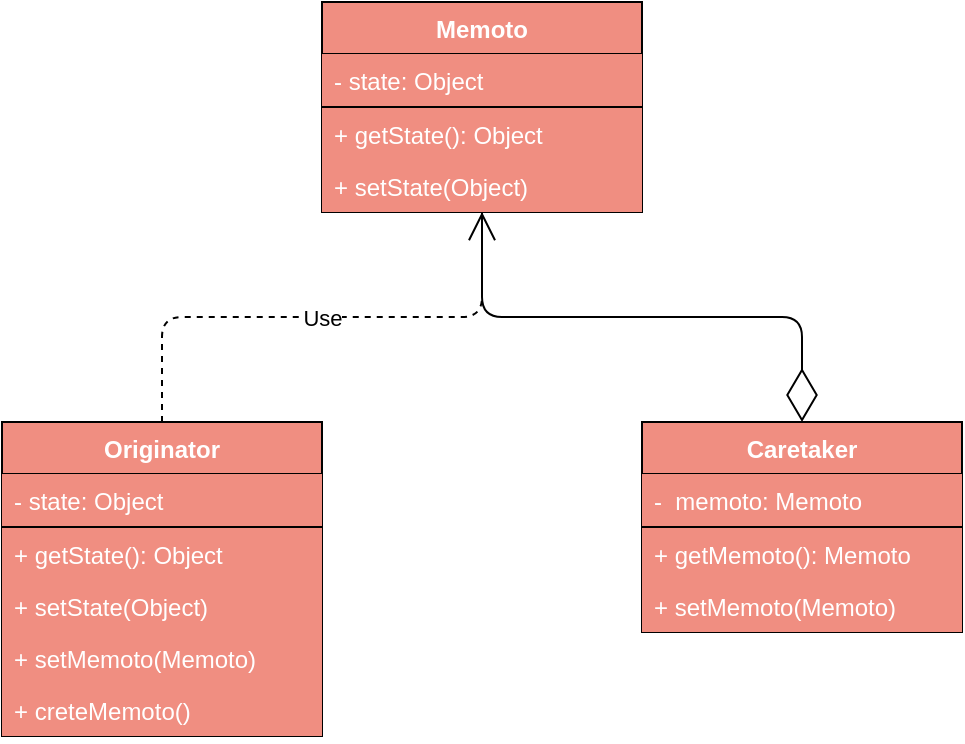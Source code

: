 <mxfile version="12.4.8" type="github">
  <diagram id="EJ9qzd5KV30RbrvSwuQi" name="Page-1">
    <mxGraphModel dx="1186" dy="741" grid="1" gridSize="10" guides="1" tooltips="1" connect="1" arrows="1" fold="1" page="1" pageScale="1" pageWidth="827" pageHeight="1169" math="0" shadow="0">
      <root>
        <mxCell id="0"/>
        <mxCell id="1" parent="0"/>
        <mxCell id="ViBWjFZoWZCjZhML0BAw-1" value="Memoto" style="swimlane;fontStyle=1;align=center;verticalAlign=top;childLayout=stackLayout;horizontal=1;startSize=26;horizontalStack=0;resizeParent=1;resizeParentMax=0;resizeLast=0;collapsible=1;marginBottom=0;fillColor=#F08E81;fontColor=#FFFFFF;" vertex="1" parent="1">
          <mxGeometry x="320" y="110" width="160" height="105" as="geometry"/>
        </mxCell>
        <mxCell id="ViBWjFZoWZCjZhML0BAw-2" value="- state: Object" style="text;strokeColor=none;fillColor=#F08E81;align=left;verticalAlign=top;spacingLeft=4;spacingRight=4;overflow=hidden;rotatable=0;points=[[0,0.5],[1,0.5]];portConstraint=eastwest;fontColor=#FFFFFF;" vertex="1" parent="ViBWjFZoWZCjZhML0BAw-1">
          <mxGeometry y="26" width="160" height="26" as="geometry"/>
        </mxCell>
        <mxCell id="ViBWjFZoWZCjZhML0BAw-3" value="" style="line;strokeWidth=1;fillColor=#F08E81;align=left;verticalAlign=middle;spacingTop=-1;spacingLeft=3;spacingRight=3;rotatable=0;labelPosition=right;points=[];portConstraint=eastwest;fontColor=#FFFFFF;" vertex="1" parent="ViBWjFZoWZCjZhML0BAw-1">
          <mxGeometry y="52" width="160" height="1" as="geometry"/>
        </mxCell>
        <mxCell id="ViBWjFZoWZCjZhML0BAw-4" value="+ getState(): Object" style="text;strokeColor=none;fillColor=#F08E81;align=left;verticalAlign=top;spacingLeft=4;spacingRight=4;overflow=hidden;rotatable=0;points=[[0,0.5],[1,0.5]];portConstraint=eastwest;fontColor=#FFFFFF;" vertex="1" parent="ViBWjFZoWZCjZhML0BAw-1">
          <mxGeometry y="53" width="160" height="26" as="geometry"/>
        </mxCell>
        <mxCell id="ViBWjFZoWZCjZhML0BAw-5" value="+ setState(Object)" style="text;strokeColor=none;fillColor=#F08E81;align=left;verticalAlign=top;spacingLeft=4;spacingRight=4;overflow=hidden;rotatable=0;points=[[0,0.5],[1,0.5]];portConstraint=eastwest;fontColor=#FFFFFF;" vertex="1" parent="ViBWjFZoWZCjZhML0BAw-1">
          <mxGeometry y="79" width="160" height="26" as="geometry"/>
        </mxCell>
        <mxCell id="ViBWjFZoWZCjZhML0BAw-14" value="Originator" style="swimlane;fontStyle=1;align=center;verticalAlign=top;childLayout=stackLayout;horizontal=1;startSize=26;horizontalStack=0;resizeParent=1;resizeParentMax=0;resizeLast=0;collapsible=1;marginBottom=0;fillColor=#F08E81;fontColor=#FFFFFF;" vertex="1" parent="1">
          <mxGeometry x="160" y="320" width="160" height="157" as="geometry"/>
        </mxCell>
        <mxCell id="ViBWjFZoWZCjZhML0BAw-15" value="- state: Object" style="text;strokeColor=none;fillColor=#F08E81;align=left;verticalAlign=top;spacingLeft=4;spacingRight=4;overflow=hidden;rotatable=0;points=[[0,0.5],[1,0.5]];portConstraint=eastwest;fontColor=#FFFFFF;" vertex="1" parent="ViBWjFZoWZCjZhML0BAw-14">
          <mxGeometry y="26" width="160" height="26" as="geometry"/>
        </mxCell>
        <mxCell id="ViBWjFZoWZCjZhML0BAw-16" value="" style="line;strokeWidth=1;fillColor=#F08E81;align=left;verticalAlign=middle;spacingTop=-1;spacingLeft=3;spacingRight=3;rotatable=0;labelPosition=right;points=[];portConstraint=eastwest;fontColor=#FFFFFF;" vertex="1" parent="ViBWjFZoWZCjZhML0BAw-14">
          <mxGeometry y="52" width="160" height="1" as="geometry"/>
        </mxCell>
        <mxCell id="ViBWjFZoWZCjZhML0BAw-17" value="+ getState(): Object" style="text;strokeColor=none;fillColor=#F08E81;align=left;verticalAlign=top;spacingLeft=4;spacingRight=4;overflow=hidden;rotatable=0;points=[[0,0.5],[1,0.5]];portConstraint=eastwest;fontColor=#FFFFFF;" vertex="1" parent="ViBWjFZoWZCjZhML0BAw-14">
          <mxGeometry y="53" width="160" height="26" as="geometry"/>
        </mxCell>
        <mxCell id="ViBWjFZoWZCjZhML0BAw-18" value="+ setState(Object)" style="text;strokeColor=none;fillColor=#F08E81;align=left;verticalAlign=top;spacingLeft=4;spacingRight=4;overflow=hidden;rotatable=0;points=[[0,0.5],[1,0.5]];portConstraint=eastwest;fontColor=#FFFFFF;" vertex="1" parent="ViBWjFZoWZCjZhML0BAw-14">
          <mxGeometry y="79" width="160" height="26" as="geometry"/>
        </mxCell>
        <mxCell id="ViBWjFZoWZCjZhML0BAw-24" value="+ setMemoto(Memoto)" style="text;strokeColor=none;fillColor=#F08E81;align=left;verticalAlign=top;spacingLeft=4;spacingRight=4;overflow=hidden;rotatable=0;points=[[0,0.5],[1,0.5]];portConstraint=eastwest;fontColor=#FFFFFF;" vertex="1" parent="ViBWjFZoWZCjZhML0BAw-14">
          <mxGeometry y="105" width="160" height="26" as="geometry"/>
        </mxCell>
        <mxCell id="ViBWjFZoWZCjZhML0BAw-25" value="+ creteMemoto()" style="text;strokeColor=none;fillColor=#F08E81;align=left;verticalAlign=top;spacingLeft=4;spacingRight=4;overflow=hidden;rotatable=0;points=[[0,0.5],[1,0.5]];portConstraint=eastwest;fontColor=#FFFFFF;" vertex="1" parent="ViBWjFZoWZCjZhML0BAw-14">
          <mxGeometry y="131" width="160" height="26" as="geometry"/>
        </mxCell>
        <mxCell id="ViBWjFZoWZCjZhML0BAw-19" value="Caretaker" style="swimlane;fontStyle=1;align=center;verticalAlign=top;childLayout=stackLayout;horizontal=1;startSize=26;horizontalStack=0;resizeParent=1;resizeParentMax=0;resizeLast=0;collapsible=1;marginBottom=0;fillColor=#F08E81;fontColor=#FFFFFF;" vertex="1" parent="1">
          <mxGeometry x="480" y="320" width="160" height="105" as="geometry"/>
        </mxCell>
        <mxCell id="ViBWjFZoWZCjZhML0BAw-20" value="-  memoto: Memoto" style="text;strokeColor=none;fillColor=#F08E81;align=left;verticalAlign=top;spacingLeft=4;spacingRight=4;overflow=hidden;rotatable=0;points=[[0,0.5],[1,0.5]];portConstraint=eastwest;fontColor=#FFFFFF;" vertex="1" parent="ViBWjFZoWZCjZhML0BAw-19">
          <mxGeometry y="26" width="160" height="26" as="geometry"/>
        </mxCell>
        <mxCell id="ViBWjFZoWZCjZhML0BAw-21" value="" style="line;strokeWidth=1;fillColor=#F08E81;align=left;verticalAlign=middle;spacingTop=-1;spacingLeft=3;spacingRight=3;rotatable=0;labelPosition=right;points=[];portConstraint=eastwest;fontColor=#FFFFFF;" vertex="1" parent="ViBWjFZoWZCjZhML0BAw-19">
          <mxGeometry y="52" width="160" height="1" as="geometry"/>
        </mxCell>
        <mxCell id="ViBWjFZoWZCjZhML0BAw-22" value="+ getMemoto(): Memoto" style="text;strokeColor=none;fillColor=#F08E81;align=left;verticalAlign=top;spacingLeft=4;spacingRight=4;overflow=hidden;rotatable=0;points=[[0,0.5],[1,0.5]];portConstraint=eastwest;fontColor=#FFFFFF;" vertex="1" parent="ViBWjFZoWZCjZhML0BAw-19">
          <mxGeometry y="53" width="160" height="26" as="geometry"/>
        </mxCell>
        <mxCell id="ViBWjFZoWZCjZhML0BAw-26" value="+ setMemoto(Memoto)" style="text;strokeColor=none;fillColor=#F08E81;align=left;verticalAlign=top;spacingLeft=4;spacingRight=4;overflow=hidden;rotatable=0;points=[[0,0.5],[1,0.5]];portConstraint=eastwest;fontColor=#FFFFFF;" vertex="1" parent="ViBWjFZoWZCjZhML0BAw-19">
          <mxGeometry y="79" width="160" height="26" as="geometry"/>
        </mxCell>
        <mxCell id="ViBWjFZoWZCjZhML0BAw-27" value="Use" style="endArrow=open;endSize=12;dashed=1;html=1;fontColor=#000000;exitX=0.5;exitY=0;exitDx=0;exitDy=0;edgeStyle=orthogonalEdgeStyle;entryX=0.5;entryY=1;entryDx=0;entryDy=0;" edge="1" parent="1" source="ViBWjFZoWZCjZhML0BAw-14" target="ViBWjFZoWZCjZhML0BAw-1">
          <mxGeometry width="160" relative="1" as="geometry">
            <mxPoint x="160" y="540" as="sourcePoint"/>
            <mxPoint x="410" y="250" as="targetPoint"/>
          </mxGeometry>
        </mxCell>
        <mxCell id="ViBWjFZoWZCjZhML0BAw-28" value="" style="endArrow=diamondThin;endFill=0;endSize=24;html=1;fontColor=#000000;entryX=0.5;entryY=0;entryDx=0;entryDy=0;exitX=0.5;exitY=1;exitDx=0;exitDy=0;edgeStyle=orthogonalEdgeStyle;" edge="1" parent="1" source="ViBWjFZoWZCjZhML0BAw-1" target="ViBWjFZoWZCjZhML0BAw-19">
          <mxGeometry width="160" relative="1" as="geometry">
            <mxPoint x="560" y="250" as="sourcePoint"/>
            <mxPoint x="440" y="620" as="targetPoint"/>
          </mxGeometry>
        </mxCell>
      </root>
    </mxGraphModel>
  </diagram>
</mxfile>
